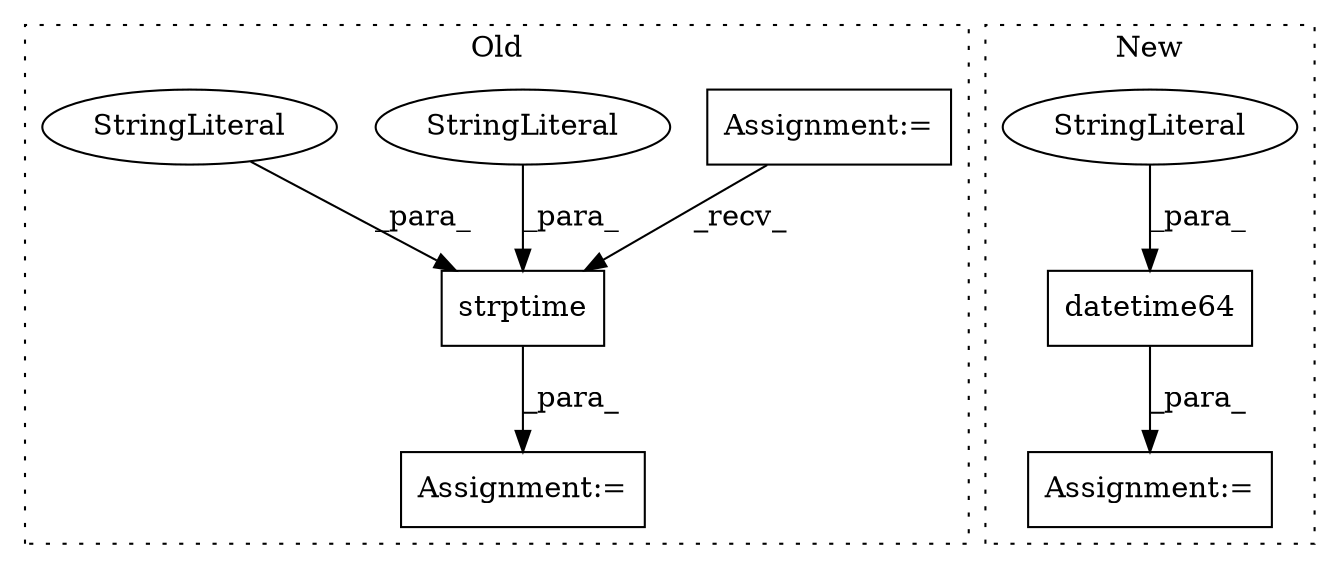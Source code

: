 digraph G {
subgraph cluster0 {
1 [label="strptime" a="32" s="7865,7920" l="9,1" shape="box"];
3 [label="Assignment:=" a="7" s="7855" l="1" shape="box"];
5 [label="Assignment:=" a="7" s="7839" l="8" shape="box"];
6 [label="StringLiteral" a="45" s="7899" l="21" shape="ellipse"];
8 [label="StringLiteral" a="45" s="7874" l="24" shape="ellipse"];
label = "Old";
style="dotted";
}
subgraph cluster1 {
2 [label="datetime64" a="32" s="8884,8923" l="11,1" shape="box"];
4 [label="Assignment:=" a="7" s="8877" l="1" shape="box"];
7 [label="StringLiteral" a="45" s="8895" l="28" shape="ellipse"];
label = "New";
style="dotted";
}
1 -> 3 [label="_para_"];
2 -> 4 [label="_para_"];
5 -> 1 [label="_recv_"];
6 -> 1 [label="_para_"];
7 -> 2 [label="_para_"];
8 -> 1 [label="_para_"];
}